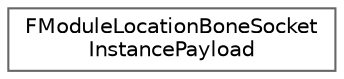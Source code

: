 digraph "Graphical Class Hierarchy"
{
 // INTERACTIVE_SVG=YES
 // LATEX_PDF_SIZE
  bgcolor="transparent";
  edge [fontname=Helvetica,fontsize=10,labelfontname=Helvetica,labelfontsize=10];
  node [fontname=Helvetica,fontsize=10,shape=box,height=0.2,width=0.4];
  rankdir="LR";
  Node0 [id="Node000000",label="FModuleLocationBoneSocket\lInstancePayload",height=0.2,width=0.4,color="grey40", fillcolor="white", style="filled",URL="$d4/d5b/structFModuleLocationBoneSocketInstancePayload.html",tooltip="ModuleLocationBoneSocket instance payload."];
}
